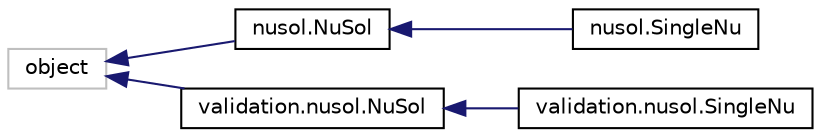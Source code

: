 digraph "Graphical Class Hierarchy"
{
 // INTERACTIVE_SVG=YES
 // LATEX_PDF_SIZE
  edge [fontname="Helvetica",fontsize="10",labelfontname="Helvetica",labelfontsize="10"];
  node [fontname="Helvetica",fontsize="10",shape=record];
  rankdir="LR";
  Node73 [label="object",height=0.2,width=0.4,color="grey75", fillcolor="white", style="filled",tooltip=" "];
  Node73 -> Node0 [dir="back",color="midnightblue",fontsize="10",style="solid",fontname="Helvetica"];
  Node0 [label="nusol.NuSol",height=0.2,width=0.4,color="black", fillcolor="white", style="filled",URL="$classnusol_1_1_nu_sol.html",tooltip=" "];
  Node0 -> Node1 [dir="back",color="midnightblue",fontsize="10",style="solid",fontname="Helvetica"];
  Node1 [label="nusol.SingleNu",height=0.2,width=0.4,color="black", fillcolor="white", style="filled",URL="$classnusol_1_1_single_nu.html",tooltip=" "];
  Node73 -> Node76 [dir="back",color="midnightblue",fontsize="10",style="solid",fontname="Helvetica"];
  Node76 [label="validation.nusol.NuSol",height=0.2,width=0.4,color="black", fillcolor="white", style="filled",URL="$classvalidation_1_1nusol_1_1_nu_sol.html",tooltip=" "];
  Node76 -> Node77 [dir="back",color="midnightblue",fontsize="10",style="solid",fontname="Helvetica"];
  Node77 [label="validation.nusol.SingleNu",height=0.2,width=0.4,color="black", fillcolor="white", style="filled",URL="$classvalidation_1_1nusol_1_1_single_nu.html",tooltip=" "];
}
